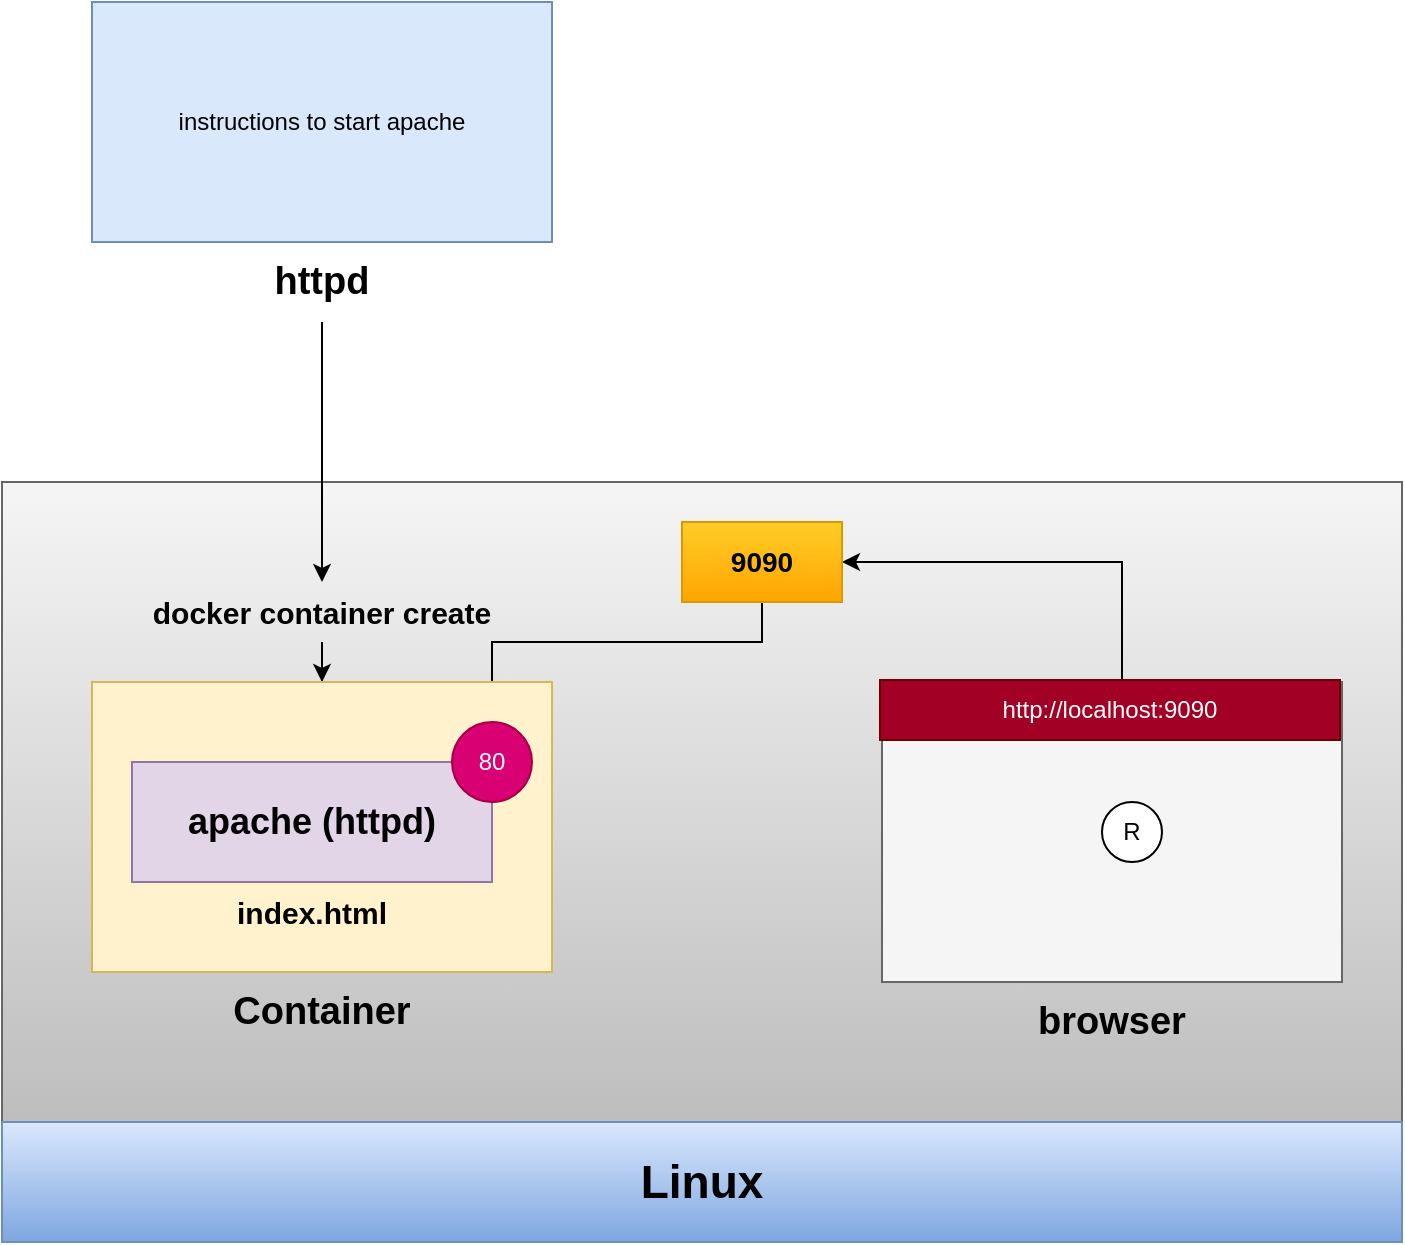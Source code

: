 <mxfile version="21.4.0" type="device" pages="3">
  <diagram name="Page-1" id="oImRpaND_rMajxHLjbGq">
    <mxGraphModel dx="857" dy="1740" grid="1" gridSize="10" guides="1" tooltips="1" connect="1" arrows="1" fold="1" page="1" pageScale="1" pageWidth="827" pageHeight="1169" math="0" shadow="0">
      <root>
        <mxCell id="0" />
        <mxCell id="1" parent="0" />
        <mxCell id="w0ruI9c6MUyH7BWTlmT--16" value="" style="rounded=0;whiteSpace=wrap;html=1;fillColor=#f5f5f5;strokeColor=#666666;gradientColor=#b3b3b3;" vertex="1" parent="1">
          <mxGeometry x="50" y="200" width="700" height="380" as="geometry" />
        </mxCell>
        <mxCell id="w0ruI9c6MUyH7BWTlmT--7" value="Container" style="text;html=1;strokeColor=none;fillColor=none;align=center;verticalAlign=middle;whiteSpace=wrap;rounded=0;fontStyle=1;fontSize=19;" vertex="1" parent="1">
          <mxGeometry x="95" y="445" width="230" height="40" as="geometry" />
        </mxCell>
        <mxCell id="w0ruI9c6MUyH7BWTlmT--8" value="instructions to start apache" style="rounded=0;whiteSpace=wrap;html=1;fillColor=#dae8fc;strokeColor=#6c8ebf;" vertex="1" parent="1">
          <mxGeometry x="95" y="-40" width="230" height="120" as="geometry" />
        </mxCell>
        <mxCell id="w0ruI9c6MUyH7BWTlmT--10" style="edgeStyle=orthogonalEdgeStyle;rounded=0;orthogonalLoop=1;jettySize=auto;html=1;" edge="1" parent="1" source="w0ruI9c6MUyH7BWTlmT--11" target="w0ruI9c6MUyH7BWTlmT--6">
          <mxGeometry relative="1" as="geometry" />
        </mxCell>
        <mxCell id="w0ruI9c6MUyH7BWTlmT--9" value="httpd" style="text;html=1;strokeColor=none;fillColor=none;align=center;verticalAlign=middle;whiteSpace=wrap;rounded=0;fontStyle=1;fontSize=19;" vertex="1" parent="1">
          <mxGeometry x="95" y="80" width="230" height="40" as="geometry" />
        </mxCell>
        <mxCell id="w0ruI9c6MUyH7BWTlmT--12" value="" style="edgeStyle=orthogonalEdgeStyle;rounded=0;orthogonalLoop=1;jettySize=auto;html=1;" edge="1" parent="1" source="w0ruI9c6MUyH7BWTlmT--9" target="w0ruI9c6MUyH7BWTlmT--11">
          <mxGeometry relative="1" as="geometry">
            <mxPoint x="210" y="210" as="sourcePoint" />
            <mxPoint x="210" y="330" as="targetPoint" />
          </mxGeometry>
        </mxCell>
        <mxCell id="w0ruI9c6MUyH7BWTlmT--11" value="docker container create" style="text;html=1;strokeColor=none;fillColor=none;align=center;verticalAlign=middle;whiteSpace=wrap;rounded=0;fontStyle=1;fontSize=15;" vertex="1" parent="1">
          <mxGeometry x="90" y="250" width="240" height="30" as="geometry" />
        </mxCell>
        <mxCell id="w0ruI9c6MUyH7BWTlmT--13" value="" style="rounded=0;whiteSpace=wrap;html=1;fillColor=#f5f5f5;fontColor=#333333;strokeColor=#666666;" vertex="1" parent="1">
          <mxGeometry x="490" y="300" width="230" height="150" as="geometry" />
        </mxCell>
        <mxCell id="w0ruI9c6MUyH7BWTlmT--14" value="browser" style="text;html=1;strokeColor=none;fillColor=none;align=center;verticalAlign=middle;whiteSpace=wrap;rounded=0;fontStyle=1;fontSize=19;" vertex="1" parent="1">
          <mxGeometry x="490" y="450" width="230" height="40" as="geometry" />
        </mxCell>
        <mxCell id="w0ruI9c6MUyH7BWTlmT--20" style="edgeStyle=orthogonalEdgeStyle;rounded=0;orthogonalLoop=1;jettySize=auto;html=1;entryX=1;entryY=0.5;entryDx=0;entryDy=0;" edge="1" parent="1" source="w0ruI9c6MUyH7BWTlmT--15" target="w0ruI9c6MUyH7BWTlmT--18">
          <mxGeometry relative="1" as="geometry">
            <Array as="points">
              <mxPoint x="610" y="240" />
            </Array>
          </mxGeometry>
        </mxCell>
        <mxCell id="w0ruI9c6MUyH7BWTlmT--15" value="http://localhost:9090" style="text;html=1;strokeColor=#6F0000;fillColor=#a20025;align=center;verticalAlign=middle;whiteSpace=wrap;rounded=0;fontColor=#ffffff;" vertex="1" parent="1">
          <mxGeometry x="489" y="299" width="230" height="30" as="geometry" />
        </mxCell>
        <mxCell id="w0ruI9c6MUyH7BWTlmT--17" value="Linux" style="rounded=0;whiteSpace=wrap;html=1;fillColor=#dae8fc;gradientColor=#7ea6e0;strokeColor=#6c8ebf;fontStyle=1;fontSize=23;" vertex="1" parent="1">
          <mxGeometry x="50" y="520" width="700" height="60" as="geometry" />
        </mxCell>
        <mxCell id="w0ruI9c6MUyH7BWTlmT--21" style="edgeStyle=orthogonalEdgeStyle;rounded=0;orthogonalLoop=1;jettySize=auto;html=1;" edge="1" parent="1" source="w0ruI9c6MUyH7BWTlmT--18" target="w0ruI9c6MUyH7BWTlmT--4">
          <mxGeometry relative="1" as="geometry">
            <Array as="points">
              <mxPoint x="430" y="280" />
              <mxPoint x="295" y="280" />
            </Array>
          </mxGeometry>
        </mxCell>
        <mxCell id="w0ruI9c6MUyH7BWTlmT--18" value="9090" style="rounded=0;whiteSpace=wrap;html=1;fillColor=#ffcd28;gradientColor=#ffa500;strokeColor=#d79b00;fontStyle=1;fontSize=14;" vertex="1" parent="1">
          <mxGeometry x="390" y="220" width="80" height="40" as="geometry" />
        </mxCell>
        <mxCell id="w0ruI9c6MUyH7BWTlmT--22" value="R" style="ellipse;whiteSpace=wrap;html=1;aspect=fixed;" vertex="1" parent="1">
          <mxGeometry x="600" y="360" width="30" height="30" as="geometry" />
        </mxCell>
        <mxCell id="PxCkIdv1lu0-xt17n7Qg-1" value="" style="group" vertex="1" connectable="0" parent="1">
          <mxGeometry x="95" y="300" width="230" height="145" as="geometry" />
        </mxCell>
        <mxCell id="w0ruI9c6MUyH7BWTlmT--6" value="" style="rounded=0;whiteSpace=wrap;html=1;fillColor=#fff2cc;strokeColor=#d6b656;" vertex="1" parent="PxCkIdv1lu0-xt17n7Qg-1">
          <mxGeometry width="230" height="145" as="geometry" />
        </mxCell>
        <mxCell id="w0ruI9c6MUyH7BWTlmT--1" value="apache (httpd)" style="rounded=0;whiteSpace=wrap;html=1;fontStyle=1;fontSize=18;fillColor=#e1d5e7;strokeColor=#9673a6;" vertex="1" parent="PxCkIdv1lu0-xt17n7Qg-1">
          <mxGeometry x="20" y="40" width="180" height="60" as="geometry" />
        </mxCell>
        <mxCell id="w0ruI9c6MUyH7BWTlmT--2" value="index.html" style="text;html=1;strokeColor=none;fillColor=none;align=center;verticalAlign=middle;whiteSpace=wrap;rounded=0;fontStyle=1;fontSize=15;" vertex="1" parent="PxCkIdv1lu0-xt17n7Qg-1">
          <mxGeometry x="20" y="100" width="180" height="30" as="geometry" />
        </mxCell>
        <mxCell id="w0ruI9c6MUyH7BWTlmT--4" value="80" style="ellipse;whiteSpace=wrap;html=1;aspect=fixed;fillColor=#d80073;fontColor=#ffffff;strokeColor=#A50040;" vertex="1" parent="PxCkIdv1lu0-xt17n7Qg-1">
          <mxGeometry x="180" y="20" width="40" height="40" as="geometry" />
        </mxCell>
      </root>
    </mxGraphModel>
  </diagram>
  <diagram id="Tc1TZgO32OBcIQf6EfFf" name="Page-2">
    <mxGraphModel dx="710" dy="1642" grid="1" gridSize="10" guides="1" tooltips="1" connect="1" arrows="1" fold="1" page="1" pageScale="1" pageWidth="827" pageHeight="1169" math="0" shadow="0">
      <root>
        <mxCell id="0" />
        <mxCell id="1" parent="0" />
        <mxCell id="tDAcRY3OibjfDNlPgImy-1" value="" style="rounded=0;whiteSpace=wrap;html=1;fillColor=#f5f5f5;strokeColor=#666666;gradientColor=#b3b3b3;" vertex="1" parent="1">
          <mxGeometry x="50" y="200" width="700" height="380" as="geometry" />
        </mxCell>
        <mxCell id="tDAcRY3OibjfDNlPgImy-2" value="" style="rounded=0;whiteSpace=wrap;html=1;fillColor=#fff2cc;strokeColor=#d6b656;" vertex="1" parent="1">
          <mxGeometry x="95" y="300" width="230" height="145" as="geometry" />
        </mxCell>
        <mxCell id="tDAcRY3OibjfDNlPgImy-21" style="edgeStyle=orthogonalEdgeStyle;rounded=0;orthogonalLoop=1;jettySize=auto;html=1;entryX=0;entryY=0.5;entryDx=0;entryDy=0;entryPerimeter=0;" edge="1" parent="1" source="tDAcRY3OibjfDNlPgImy-3" target="tDAcRY3OibjfDNlPgImy-20">
          <mxGeometry relative="1" as="geometry" />
        </mxCell>
        <mxCell id="tDAcRY3OibjfDNlPgImy-3" value="mysql server" style="rounded=0;whiteSpace=wrap;html=1;fontStyle=1;fontSize=18;fillColor=#e1d5e7;strokeColor=#9673a6;" vertex="1" parent="1">
          <mxGeometry x="115" y="330" width="105" height="80" as="geometry" />
        </mxCell>
        <mxCell id="tDAcRY3OibjfDNlPgImy-5" value="3306" style="ellipse;whiteSpace=wrap;html=1;aspect=fixed;fillColor=#d80073;fontColor=#ffffff;strokeColor=#A50040;" vertex="1" parent="1">
          <mxGeometry x="200" y="310" width="40" height="40" as="geometry" />
        </mxCell>
        <mxCell id="tDAcRY3OibjfDNlPgImy-6" value="Container" style="text;html=1;strokeColor=none;fillColor=none;align=center;verticalAlign=middle;whiteSpace=wrap;rounded=0;fontStyle=1;fontSize=19;" vertex="1" parent="1">
          <mxGeometry x="95" y="445" width="230" height="40" as="geometry" />
        </mxCell>
        <mxCell id="tDAcRY3OibjfDNlPgImy-7" value="instructions to start mysql db" style="rounded=0;whiteSpace=wrap;html=1;fillColor=#dae8fc;strokeColor=#6c8ebf;" vertex="1" parent="1">
          <mxGeometry x="95" y="-40" width="230" height="120" as="geometry" />
        </mxCell>
        <mxCell id="tDAcRY3OibjfDNlPgImy-8" style="edgeStyle=orthogonalEdgeStyle;rounded=0;orthogonalLoop=1;jettySize=auto;html=1;" edge="1" parent="1" source="tDAcRY3OibjfDNlPgImy-11" target="tDAcRY3OibjfDNlPgImy-2">
          <mxGeometry relative="1" as="geometry" />
        </mxCell>
        <mxCell id="tDAcRY3OibjfDNlPgImy-9" value="mysql" style="text;html=1;strokeColor=none;fillColor=none;align=center;verticalAlign=middle;whiteSpace=wrap;rounded=0;fontStyle=1;fontSize=19;" vertex="1" parent="1">
          <mxGeometry x="95" y="80" width="230" height="40" as="geometry" />
        </mxCell>
        <mxCell id="tDAcRY3OibjfDNlPgImy-10" value="" style="edgeStyle=orthogonalEdgeStyle;rounded=0;orthogonalLoop=1;jettySize=auto;html=1;" edge="1" parent="1" source="tDAcRY3OibjfDNlPgImy-9" target="tDAcRY3OibjfDNlPgImy-11">
          <mxGeometry relative="1" as="geometry">
            <mxPoint x="210" y="210" as="sourcePoint" />
            <mxPoint x="210" y="330" as="targetPoint" />
          </mxGeometry>
        </mxCell>
        <mxCell id="tDAcRY3OibjfDNlPgImy-11" value="docker container run" style="text;html=1;strokeColor=none;fillColor=none;align=center;verticalAlign=middle;whiteSpace=wrap;rounded=0;fontStyle=1;fontSize=15;" vertex="1" parent="1">
          <mxGeometry x="90" y="250" width="240" height="30" as="geometry" />
        </mxCell>
        <mxCell id="tDAcRY3OibjfDNlPgImy-16" value="Linux" style="rounded=0;whiteSpace=wrap;html=1;fillColor=#dae8fc;gradientColor=#7ea6e0;strokeColor=#6c8ebf;fontStyle=1;fontSize=23;" vertex="1" parent="1">
          <mxGeometry x="50" y="520" width="700" height="60" as="geometry" />
        </mxCell>
        <mxCell id="tDAcRY3OibjfDNlPgImy-25" style="edgeStyle=orthogonalEdgeStyle;rounded=0;orthogonalLoop=1;jettySize=auto;html=1;" edge="1" parent="1" source="tDAcRY3OibjfDNlPgImy-20" target="tDAcRY3OibjfDNlPgImy-23">
          <mxGeometry relative="1" as="geometry" />
        </mxCell>
        <mxCell id="tDAcRY3OibjfDNlPgImy-20" value="db" style="shape=cylinder3;whiteSpace=wrap;html=1;boundedLbl=1;backgroundOutline=1;size=3.714;fillColor=#1ba1e2;fontColor=#ffffff;strokeColor=#006EAF;" vertex="1" parent="1">
          <mxGeometry x="250" y="347.5" width="50" height="45" as="geometry" />
        </mxCell>
        <mxCell id="tDAcRY3OibjfDNlPgImy-22" value="/var/lib/mysql" style="text;html=1;strokeColor=none;fillColor=none;align=center;verticalAlign=middle;whiteSpace=wrap;rounded=0;" vertex="1" parent="1">
          <mxGeometry x="245" y="392.5" width="60" height="30" as="geometry" />
        </mxCell>
        <mxCell id="tDAcRY3OibjfDNlPgImy-23" value="volume" style="shape=cylinder3;whiteSpace=wrap;html=1;boundedLbl=1;backgroundOutline=1;size=9.429;fillColor=#1ba1e2;fontColor=#ffffff;strokeColor=#006EAF;" vertex="1" parent="1">
          <mxGeometry x="552.5" y="330" width="90" height="80" as="geometry" />
        </mxCell>
        <mxCell id="tDAcRY3OibjfDNlPgImy-24" value="/var/lib/docker/volumes/myvolume" style="text;html=1;strokeColor=none;fillColor=none;align=center;verticalAlign=middle;whiteSpace=wrap;rounded=0;" vertex="1" parent="1">
          <mxGeometry x="500" y="410" width="195" height="30" as="geometry" />
        </mxCell>
        <mxCell id="tDAcRY3OibjfDNlPgImy-26" value="-v myvolume:/var/lib/mysql" style="text;html=1;strokeColor=none;fillColor=none;align=center;verticalAlign=middle;whiteSpace=wrap;rounded=0;fontStyle=1;fontSize=12;" vertex="1" parent="1">
          <mxGeometry x="340" y="340" width="195" height="30" as="geometry" />
        </mxCell>
      </root>
    </mxGraphModel>
  </diagram>
  <diagram id="uKxGj_oNUXdCUOU7_lDE" name="Page-3">
    <mxGraphModel dx="654" dy="436" grid="1" gridSize="10" guides="1" tooltips="1" connect="1" arrows="1" fold="1" page="1" pageScale="1" pageWidth="827" pageHeight="1169" math="0" shadow="0">
      <root>
        <mxCell id="0" />
        <mxCell id="1" parent="0" />
        <mxCell id="RMD7jf2h694y4LBI7DD6-14" value="" style="rounded=0;whiteSpace=wrap;html=1;fillColor=#f5f5f5;gradientColor=#b3b3b3;strokeColor=#666666;" vertex="1" parent="1">
          <mxGeometry x="69" y="290" width="211" height="150" as="geometry" />
        </mxCell>
        <mxCell id="m-2g_LfPKWxYMN16N3ls-1" value="Linux" style="rounded=0;whiteSpace=wrap;html=1;fillColor=#dae8fc;gradientColor=#7ea6e0;strokeColor=#6c8ebf;fontStyle=1" vertex="1" parent="1">
          <mxGeometry x="69" y="420" width="211" height="20" as="geometry" />
        </mxCell>
        <mxCell id="m-2g_LfPKWxYMN16N3ls-2" value="Docker" style="rounded=0;whiteSpace=wrap;html=1;fillColor=#e6d0de;gradientColor=#d5739d;strokeColor=#996185;fontStyle=1;fontColor=#FFFFFF;" vertex="1" parent="1">
          <mxGeometry x="69" y="390" width="211" height="30" as="geometry" />
        </mxCell>
        <mxCell id="m-2g_LfPKWxYMN16N3ls-3" value="Node&lt;br&gt;(worker)" style="text;html=1;strokeColor=none;fillColor=none;align=center;verticalAlign=middle;whiteSpace=wrap;rounded=0;fontStyle=1;fontSize=16;" vertex="1" parent="1">
          <mxGeometry x="69" y="460" width="211" height="20" as="geometry" />
        </mxCell>
        <mxCell id="m-2g_LfPKWxYMN16N3ls-5" value="" style="rounded=0;whiteSpace=wrap;html=1;fillColor=#f5f5f5;gradientColor=#b3b3b3;strokeColor=#666666;" vertex="1" parent="1">
          <mxGeometry x="300" y="290" width="211" height="150" as="geometry" />
        </mxCell>
        <mxCell id="m-2g_LfPKWxYMN16N3ls-6" value="Linux" style="rounded=0;whiteSpace=wrap;html=1;fillColor=#dae8fc;gradientColor=#7ea6e0;strokeColor=#6c8ebf;fontStyle=1" vertex="1" parent="1">
          <mxGeometry x="300" y="420" width="211" height="20" as="geometry" />
        </mxCell>
        <mxCell id="m-2g_LfPKWxYMN16N3ls-7" value="Docker" style="rounded=0;whiteSpace=wrap;html=1;fillColor=#e6d0de;gradientColor=#d5739d;strokeColor=#996185;fontStyle=1;fontColor=#FFFFFF;" vertex="1" parent="1">
          <mxGeometry x="300" y="390" width="211" height="30" as="geometry" />
        </mxCell>
        <mxCell id="m-2g_LfPKWxYMN16N3ls-8" value="Node&lt;br&gt;(manager)" style="text;html=1;strokeColor=none;fillColor=none;align=center;verticalAlign=middle;whiteSpace=wrap;rounded=0;fontStyle=1;fontSize=16;" vertex="1" parent="1">
          <mxGeometry x="300" y="460" width="211" height="20" as="geometry" />
        </mxCell>
        <mxCell id="m-2g_LfPKWxYMN16N3ls-9" value="" style="rounded=0;whiteSpace=wrap;html=1;fillColor=#f5f5f5;gradientColor=#b3b3b3;strokeColor=#666666;" vertex="1" parent="1">
          <mxGeometry x="530" y="290" width="211" height="150" as="geometry" />
        </mxCell>
        <mxCell id="m-2g_LfPKWxYMN16N3ls-10" value="Linux" style="rounded=0;whiteSpace=wrap;html=1;fillColor=#dae8fc;gradientColor=#7ea6e0;strokeColor=#6c8ebf;fontStyle=1" vertex="1" parent="1">
          <mxGeometry x="530" y="420" width="211" height="20" as="geometry" />
        </mxCell>
        <mxCell id="m-2g_LfPKWxYMN16N3ls-11" value="Docker" style="rounded=0;whiteSpace=wrap;html=1;fillColor=#e6d0de;gradientColor=#d5739d;strokeColor=#996185;fontStyle=1;fontColor=#FFFFFF;" vertex="1" parent="1">
          <mxGeometry x="530" y="390" width="211" height="30" as="geometry" />
        </mxCell>
        <mxCell id="m-2g_LfPKWxYMN16N3ls-12" value="Node&lt;br&gt;(worker)" style="text;html=1;strokeColor=none;fillColor=none;align=center;verticalAlign=middle;whiteSpace=wrap;rounded=0;fontStyle=1;fontSize=16;" vertex="1" parent="1">
          <mxGeometry x="530" y="460" width="211" height="20" as="geometry" />
        </mxCell>
        <mxCell id="m-2g_LfPKWxYMN16N3ls-13" value="" style="rounded=0;whiteSpace=wrap;html=1;fillColor=#fff2cc;gradientColor=#ffd966;strokeColor=#d6b656;" vertex="1" parent="1">
          <mxGeometry x="84" y="210" width="643" height="170" as="geometry" />
        </mxCell>
        <mxCell id="m-2g_LfPKWxYMN16N3ls-20" value="" style="group" vertex="1" connectable="0" parent="1">
          <mxGeometry x="100" y="280" width="90" height="40" as="geometry" />
        </mxCell>
        <mxCell id="m-2g_LfPKWxYMN16N3ls-14" value="website" style="rounded=0;whiteSpace=wrap;html=1;fillColor=#60a917;fontColor=#ffffff;strokeColor=#2D7600;" vertex="1" parent="m-2g_LfPKWxYMN16N3ls-20">
          <mxGeometry width="90" height="40" as="geometry" />
        </mxCell>
        <mxCell id="m-2g_LfPKWxYMN16N3ls-15" value="80" style="ellipse;whiteSpace=wrap;html=1;aspect=fixed;fontSize=9;fillColor=#d80073;fontColor=#ffffff;strokeColor=#A50040;" vertex="1" parent="m-2g_LfPKWxYMN16N3ls-20">
          <mxGeometry x="68" y="2" width="20" height="20" as="geometry" />
        </mxCell>
        <mxCell id="m-2g_LfPKWxYMN16N3ls-21" value="" style="group" vertex="1" connectable="0" parent="1">
          <mxGeometry x="100" y="330" width="90" height="40" as="geometry" />
        </mxCell>
        <mxCell id="m-2g_LfPKWxYMN16N3ls-22" value="website" style="rounded=0;whiteSpace=wrap;html=1;fillColor=#60a917;fontColor=#ffffff;strokeColor=#2D7600;" vertex="1" parent="m-2g_LfPKWxYMN16N3ls-21">
          <mxGeometry width="90" height="40" as="geometry" />
        </mxCell>
        <mxCell id="m-2g_LfPKWxYMN16N3ls-23" value="80" style="ellipse;whiteSpace=wrap;html=1;aspect=fixed;fontSize=9;fillColor=#d80073;fontColor=#ffffff;strokeColor=#A50040;" vertex="1" parent="m-2g_LfPKWxYMN16N3ls-21">
          <mxGeometry x="68" y="2" width="20" height="20" as="geometry" />
        </mxCell>
        <mxCell id="m-2g_LfPKWxYMN16N3ls-24" value="" style="group" vertex="1" connectable="0" parent="1">
          <mxGeometry x="365" y="300" width="90" height="40" as="geometry" />
        </mxCell>
        <mxCell id="m-2g_LfPKWxYMN16N3ls-25" value="website" style="rounded=0;whiteSpace=wrap;html=1;fillColor=#60a917;fontColor=#ffffff;strokeColor=#2D7600;" vertex="1" parent="m-2g_LfPKWxYMN16N3ls-24">
          <mxGeometry width="90" height="40" as="geometry" />
        </mxCell>
        <mxCell id="m-2g_LfPKWxYMN16N3ls-26" value="80" style="ellipse;whiteSpace=wrap;html=1;aspect=fixed;fontSize=9;fillColor=#d80073;fontColor=#ffffff;strokeColor=#A50040;" vertex="1" parent="m-2g_LfPKWxYMN16N3ls-24">
          <mxGeometry x="68" y="2" width="20" height="20" as="geometry" />
        </mxCell>
        <mxCell id="m-2g_LfPKWxYMN16N3ls-27" value="" style="group" vertex="1" connectable="0" parent="1">
          <mxGeometry x="630" y="280" width="90" height="40" as="geometry" />
        </mxCell>
        <mxCell id="m-2g_LfPKWxYMN16N3ls-28" value="website" style="rounded=0;whiteSpace=wrap;html=1;fillColor=#60a917;fontColor=#ffffff;strokeColor=#2D7600;" vertex="1" parent="m-2g_LfPKWxYMN16N3ls-27">
          <mxGeometry width="90" height="40" as="geometry" />
        </mxCell>
        <mxCell id="m-2g_LfPKWxYMN16N3ls-29" value="80" style="ellipse;whiteSpace=wrap;html=1;aspect=fixed;fontSize=9;fillColor=#d80073;fontColor=#ffffff;strokeColor=#A50040;" vertex="1" parent="m-2g_LfPKWxYMN16N3ls-27">
          <mxGeometry x="68" y="2" width="20" height="20" as="geometry" />
        </mxCell>
        <mxCell id="m-2g_LfPKWxYMN16N3ls-31" value="" style="group" vertex="1" connectable="0" parent="1">
          <mxGeometry x="630" y="330" width="90" height="40" as="geometry" />
        </mxCell>
        <mxCell id="m-2g_LfPKWxYMN16N3ls-32" value="website" style="rounded=0;whiteSpace=wrap;html=1;fillColor=#60a917;fontColor=#ffffff;strokeColor=#2D7600;" vertex="1" parent="m-2g_LfPKWxYMN16N3ls-31">
          <mxGeometry width="90" height="40" as="geometry" />
        </mxCell>
        <mxCell id="m-2g_LfPKWxYMN16N3ls-33" value="80" style="ellipse;whiteSpace=wrap;html=1;aspect=fixed;fontSize=9;fillColor=#d80073;fontColor=#ffffff;strokeColor=#A50040;" vertex="1" parent="m-2g_LfPKWxYMN16N3ls-31">
          <mxGeometry x="68" y="2" width="20" height="20" as="geometry" />
        </mxCell>
        <mxCell id="m-2g_LfPKWxYMN16N3ls-37" style="edgeStyle=orthogonalEdgeStyle;rounded=0;orthogonalLoop=1;jettySize=auto;html=1;entryX=0.448;entryY=0.074;entryDx=0;entryDy=0;entryPerimeter=0;" edge="1" parent="1" source="m-2g_LfPKWxYMN16N3ls-34" target="m-2g_LfPKWxYMN16N3ls-36">
          <mxGeometry relative="1" as="geometry" />
        </mxCell>
        <mxCell id="m-2g_LfPKWxYMN16N3ls-34" value="user" style="shape=umlActor;verticalLabelPosition=bottom;verticalAlign=top;html=1;outlineConnect=0;" vertex="1" parent="1">
          <mxGeometry x="320" y="40" width="19.5" height="30" as="geometry" />
        </mxCell>
        <mxCell id="m-2g_LfPKWxYMN16N3ls-39" style="edgeStyle=orthogonalEdgeStyle;rounded=0;orthogonalLoop=1;jettySize=auto;html=1;entryX=0.5;entryY=0;entryDx=0;entryDy=0;" edge="1" parent="1" source="m-2g_LfPKWxYMN16N3ls-36" target="m-2g_LfPKWxYMN16N3ls-38">
          <mxGeometry relative="1" as="geometry" />
        </mxCell>
        <mxCell id="m-2g_LfPKWxYMN16N3ls-36" value="internet" style="ellipse;shape=cloud;whiteSpace=wrap;html=1;fillColor=#0050ef;fontColor=#ffffff;strokeColor=#001DBC;" vertex="1" parent="1">
          <mxGeometry x="350" y="110" width="120" height="70" as="geometry" />
        </mxCell>
        <mxCell id="m-2g_LfPKWxYMN16N3ls-40" style="edgeStyle=orthogonalEdgeStyle;rounded=0;orthogonalLoop=1;jettySize=auto;html=1;" edge="1" parent="1" source="m-2g_LfPKWxYMN16N3ls-38" target="m-2g_LfPKWxYMN16N3ls-25">
          <mxGeometry relative="1" as="geometry" />
        </mxCell>
        <mxCell id="m-2g_LfPKWxYMN16N3ls-41" style="edgeStyle=orthogonalEdgeStyle;rounded=0;orthogonalLoop=1;jettySize=auto;html=1;entryX=0.5;entryY=0;entryDx=0;entryDy=0;" edge="1" parent="1" source="m-2g_LfPKWxYMN16N3ls-38" target="m-2g_LfPKWxYMN16N3ls-28">
          <mxGeometry relative="1" as="geometry">
            <Array as="points">
              <mxPoint x="410" y="270" />
              <mxPoint x="675" y="270" />
            </Array>
          </mxGeometry>
        </mxCell>
        <mxCell id="m-2g_LfPKWxYMN16N3ls-42" style="edgeStyle=orthogonalEdgeStyle;rounded=0;orthogonalLoop=1;jettySize=auto;html=1;entryX=0;entryY=0.5;entryDx=0;entryDy=0;" edge="1" parent="1" source="m-2g_LfPKWxYMN16N3ls-38" target="m-2g_LfPKWxYMN16N3ls-32">
          <mxGeometry relative="1" as="geometry">
            <Array as="points">
              <mxPoint x="550" y="350" />
            </Array>
          </mxGeometry>
        </mxCell>
        <mxCell id="m-2g_LfPKWxYMN16N3ls-43" style="edgeStyle=orthogonalEdgeStyle;rounded=0;orthogonalLoop=1;jettySize=auto;html=1;entryX=0.5;entryY=0;entryDx=0;entryDy=0;" edge="1" parent="1" source="m-2g_LfPKWxYMN16N3ls-38" target="m-2g_LfPKWxYMN16N3ls-14">
          <mxGeometry relative="1" as="geometry">
            <Array as="points">
              <mxPoint x="410" y="270" />
              <mxPoint x="145" y="270" />
            </Array>
          </mxGeometry>
        </mxCell>
        <mxCell id="m-2g_LfPKWxYMN16N3ls-44" style="edgeStyle=orthogonalEdgeStyle;rounded=0;orthogonalLoop=1;jettySize=auto;html=1;entryX=1;entryY=0.5;entryDx=0;entryDy=0;" edge="1" parent="1" source="m-2g_LfPKWxYMN16N3ls-38" target="m-2g_LfPKWxYMN16N3ls-22">
          <mxGeometry relative="1" as="geometry">
            <Array as="points">
              <mxPoint x="300" y="350" />
            </Array>
          </mxGeometry>
        </mxCell>
        <mxCell id="m-2g_LfPKWxYMN16N3ls-38" value="Service (Load Balancer) 9090:80" style="rounded=0;whiteSpace=wrap;html=1;fillColor=#1ba1e2;fontColor=#ffffff;strokeColor=#006EAF;fontStyle=1" vertex="1" parent="1">
          <mxGeometry x="100" y="220" width="620" height="40" as="geometry" />
        </mxCell>
        <mxCell id="m-2g_LfPKWxYMN16N3ls-46" style="edgeStyle=orthogonalEdgeStyle;rounded=0;orthogonalLoop=1;jettySize=auto;html=1;entryX=0.625;entryY=0.2;entryDx=0;entryDy=0;entryPerimeter=0;" edge="1" parent="1" source="m-2g_LfPKWxYMN16N3ls-45" target="m-2g_LfPKWxYMN16N3ls-36">
          <mxGeometry relative="1" as="geometry" />
        </mxCell>
        <mxCell id="m-2g_LfPKWxYMN16N3ls-45" value="user" style="shape=umlActor;verticalLabelPosition=bottom;verticalAlign=top;html=1;outlineConnect=0;" vertex="1" parent="1">
          <mxGeometry x="491.5" y="20" width="19.5" height="30" as="geometry" />
        </mxCell>
        <mxCell id="m-2g_LfPKWxYMN16N3ls-56" style="edgeStyle=orthogonalEdgeStyle;rounded=0;orthogonalLoop=1;jettySize=auto;html=1;entryX=0.5;entryY=0;entryDx=0;entryDy=0;" edge="1" parent="1" source="m-2g_LfPKWxYMN16N3ls-53" target="m-2g_LfPKWxYMN16N3ls-54">
          <mxGeometry relative="1" as="geometry" />
        </mxCell>
        <mxCell id="m-2g_LfPKWxYMN16N3ls-57" style="edgeStyle=orthogonalEdgeStyle;rounded=0;orthogonalLoop=1;jettySize=auto;html=1;entryX=0.5;entryY=0;entryDx=0;entryDy=0;" edge="1" parent="1" source="m-2g_LfPKWxYMN16N3ls-53" target="m-2g_LfPKWxYMN16N3ls-55">
          <mxGeometry relative="1" as="geometry" />
        </mxCell>
        <mxCell id="m-2g_LfPKWxYMN16N3ls-53" value="Cluster" style="rounded=0;whiteSpace=wrap;html=1;" vertex="1" parent="1">
          <mxGeometry x="1070" y="100" width="90" height="40" as="geometry" />
        </mxCell>
        <mxCell id="m-2g_LfPKWxYMN16N3ls-54" value="single node" style="rounded=0;whiteSpace=wrap;html=1;" vertex="1" parent="1">
          <mxGeometry x="980" y="200" width="90" height="40" as="geometry" />
        </mxCell>
        <mxCell id="m-2g_LfPKWxYMN16N3ls-61" style="edgeStyle=orthogonalEdgeStyle;rounded=0;orthogonalLoop=1;jettySize=auto;html=1;entryX=0.5;entryY=0;entryDx=0;entryDy=0;" edge="1" parent="1" source="m-2g_LfPKWxYMN16N3ls-55" target="m-2g_LfPKWxYMN16N3ls-59">
          <mxGeometry relative="1" as="geometry" />
        </mxCell>
        <mxCell id="m-2g_LfPKWxYMN16N3ls-62" style="edgeStyle=orthogonalEdgeStyle;rounded=0;orthogonalLoop=1;jettySize=auto;html=1;entryX=0.5;entryY=0;entryDx=0;entryDy=0;" edge="1" parent="1" source="m-2g_LfPKWxYMN16N3ls-55" target="m-2g_LfPKWxYMN16N3ls-60">
          <mxGeometry relative="1" as="geometry" />
        </mxCell>
        <mxCell id="m-2g_LfPKWxYMN16N3ls-55" value="multi-node" style="rounded=0;whiteSpace=wrap;html=1;" vertex="1" parent="1">
          <mxGeometry x="1160" y="200" width="90" height="40" as="geometry" />
        </mxCell>
        <mxCell id="m-2g_LfPKWxYMN16N3ls-58" value="learning&lt;br&gt;development" style="text;html=1;strokeColor=none;fillColor=none;align=center;verticalAlign=middle;whiteSpace=wrap;rounded=0;" vertex="1" parent="1">
          <mxGeometry x="980" y="240" width="90" height="40" as="geometry" />
        </mxCell>
        <mxCell id="m-2g_LfPKWxYMN16N3ls-59" value="single manager" style="rounded=0;whiteSpace=wrap;html=1;" vertex="1" parent="1">
          <mxGeometry x="1050" y="300" width="110" height="40" as="geometry" />
        </mxCell>
        <mxCell id="m-2g_LfPKWxYMN16N3ls-60" value="multi-manager" style="rounded=0;whiteSpace=wrap;html=1;" vertex="1" parent="1">
          <mxGeometry x="1250" y="300" width="110" height="40" as="geometry" />
        </mxCell>
        <mxCell id="m-2g_LfPKWxYMN16N3ls-63" value="HA Cluster" style="text;html=1;strokeColor=none;fillColor=none;align=center;verticalAlign=middle;whiteSpace=wrap;rounded=0;" vertex="1" parent="1">
          <mxGeometry x="1250" y="345" width="110" height="25" as="geometry" />
        </mxCell>
        <mxCell id="m-2g_LfPKWxYMN16N3ls-64" value="Docker Swarm (SwarmKit) - algorithm: Raft&amp;nbsp;" style="text;html=1;strokeColor=none;fillColor=none;align=center;verticalAlign=middle;whiteSpace=wrap;rounded=0;fontStyle=1" vertex="1" parent="1">
          <mxGeometry x="84" y="180" width="646" height="30" as="geometry" />
        </mxCell>
      </root>
    </mxGraphModel>
  </diagram>
</mxfile>
